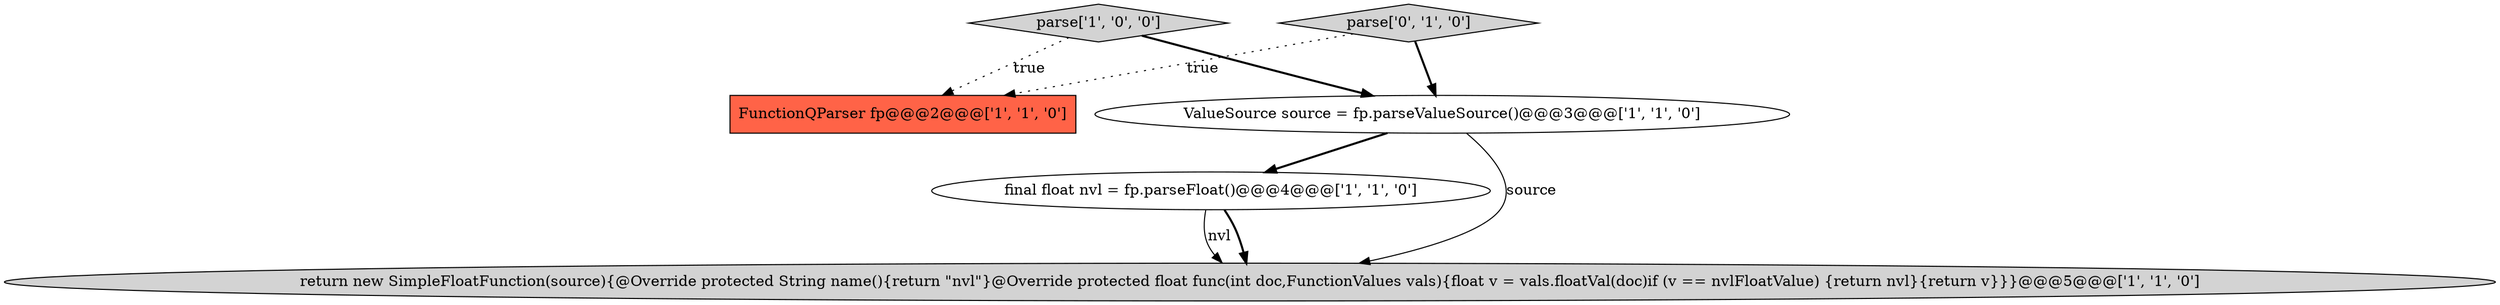 digraph {
0 [style = filled, label = "parse['1', '0', '0']", fillcolor = lightgray, shape = diamond image = "AAA0AAABBB1BBB"];
1 [style = filled, label = "FunctionQParser fp@@@2@@@['1', '1', '0']", fillcolor = tomato, shape = box image = "AAA0AAABBB1BBB"];
3 [style = filled, label = "final float nvl = fp.parseFloat()@@@4@@@['1', '1', '0']", fillcolor = white, shape = ellipse image = "AAA0AAABBB1BBB"];
4 [style = filled, label = "return new SimpleFloatFunction(source){@Override protected String name(){return \"nvl\"}@Override protected float func(int doc,FunctionValues vals){float v = vals.floatVal(doc)if (v == nvlFloatValue) {return nvl}{return v}}}@@@5@@@['1', '1', '0']", fillcolor = lightgray, shape = ellipse image = "AAA0AAABBB1BBB"];
5 [style = filled, label = "parse['0', '1', '0']", fillcolor = lightgray, shape = diamond image = "AAA0AAABBB2BBB"];
2 [style = filled, label = "ValueSource source = fp.parseValueSource()@@@3@@@['1', '1', '0']", fillcolor = white, shape = ellipse image = "AAA0AAABBB1BBB"];
5->2 [style = bold, label=""];
2->4 [style = solid, label="source"];
5->1 [style = dotted, label="true"];
0->2 [style = bold, label=""];
0->1 [style = dotted, label="true"];
3->4 [style = bold, label=""];
2->3 [style = bold, label=""];
3->4 [style = solid, label="nvl"];
}
